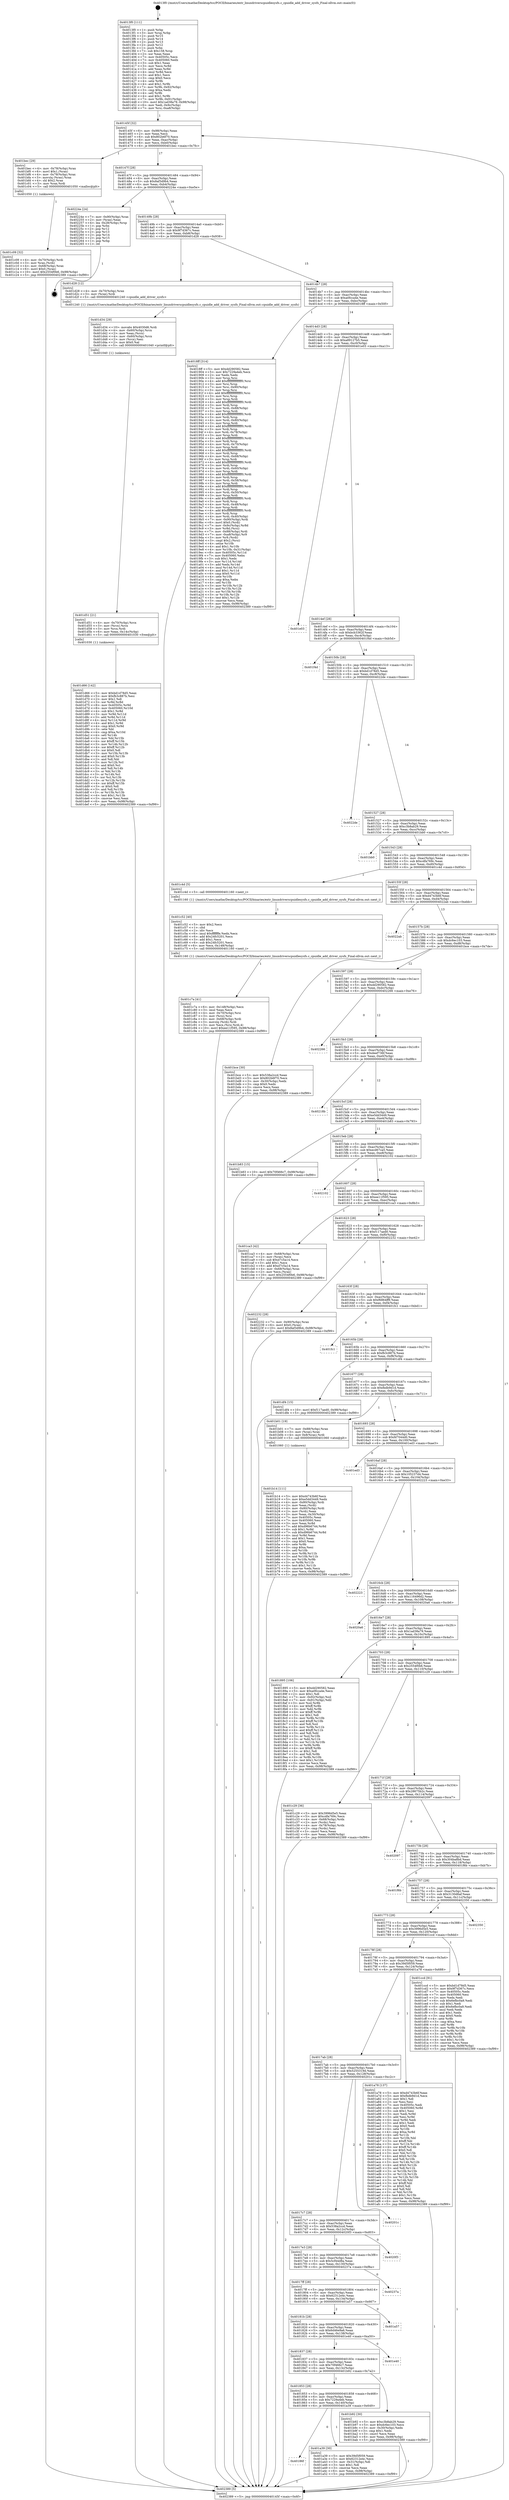 digraph "0x4013f0" {
  label = "0x4013f0 (/mnt/c/Users/mathe/Desktop/tcc/POCII/binaries/extr_linuxdriverscpuidlesysfs.c_cpuidle_add_driver_sysfs_Final-ollvm.out::main(0))"
  labelloc = "t"
  node[shape=record]

  Entry [label="",width=0.3,height=0.3,shape=circle,fillcolor=black,style=filled]
  "0x40145f" [label="{
     0x40145f [32]\l
     | [instrs]\l
     &nbsp;&nbsp;0x40145f \<+6\>: mov -0x98(%rbp),%eax\l
     &nbsp;&nbsp;0x401465 \<+2\>: mov %eax,%ecx\l
     &nbsp;&nbsp;0x401467 \<+6\>: sub $0x802b6f70,%ecx\l
     &nbsp;&nbsp;0x40146d \<+6\>: mov %eax,-0xac(%rbp)\l
     &nbsp;&nbsp;0x401473 \<+6\>: mov %ecx,-0xb0(%rbp)\l
     &nbsp;&nbsp;0x401479 \<+6\>: je 0000000000401bec \<main+0x7fc\>\l
  }"]
  "0x401bec" [label="{
     0x401bec [29]\l
     | [instrs]\l
     &nbsp;&nbsp;0x401bec \<+4\>: mov -0x78(%rbp),%rax\l
     &nbsp;&nbsp;0x401bf0 \<+6\>: movl $0x1,(%rax)\l
     &nbsp;&nbsp;0x401bf6 \<+4\>: mov -0x78(%rbp),%rax\l
     &nbsp;&nbsp;0x401bfa \<+3\>: movslq (%rax),%rax\l
     &nbsp;&nbsp;0x401bfd \<+4\>: shl $0x2,%rax\l
     &nbsp;&nbsp;0x401c01 \<+3\>: mov %rax,%rdi\l
     &nbsp;&nbsp;0x401c04 \<+5\>: call 0000000000401050 \<malloc@plt\>\l
     | [calls]\l
     &nbsp;&nbsp;0x401050 \{1\} (unknown)\l
  }"]
  "0x40147f" [label="{
     0x40147f [28]\l
     | [instrs]\l
     &nbsp;&nbsp;0x40147f \<+5\>: jmp 0000000000401484 \<main+0x94\>\l
     &nbsp;&nbsp;0x401484 \<+6\>: mov -0xac(%rbp),%eax\l
     &nbsp;&nbsp;0x40148a \<+5\>: sub $0x8af3d9b4,%eax\l
     &nbsp;&nbsp;0x40148f \<+6\>: mov %eax,-0xb4(%rbp)\l
     &nbsp;&nbsp;0x401495 \<+6\>: je 000000000040224e \<main+0xe5e\>\l
  }"]
  Exit [label="",width=0.3,height=0.3,shape=circle,fillcolor=black,style=filled,peripheries=2]
  "0x40224e" [label="{
     0x40224e [24]\l
     | [instrs]\l
     &nbsp;&nbsp;0x40224e \<+7\>: mov -0x90(%rbp),%rax\l
     &nbsp;&nbsp;0x402255 \<+2\>: mov (%rax),%eax\l
     &nbsp;&nbsp;0x402257 \<+4\>: lea -0x28(%rbp),%rsp\l
     &nbsp;&nbsp;0x40225b \<+1\>: pop %rbx\l
     &nbsp;&nbsp;0x40225c \<+2\>: pop %r12\l
     &nbsp;&nbsp;0x40225e \<+2\>: pop %r13\l
     &nbsp;&nbsp;0x402260 \<+2\>: pop %r14\l
     &nbsp;&nbsp;0x402262 \<+2\>: pop %r15\l
     &nbsp;&nbsp;0x402264 \<+1\>: pop %rbp\l
     &nbsp;&nbsp;0x402265 \<+1\>: ret\l
  }"]
  "0x40149b" [label="{
     0x40149b [28]\l
     | [instrs]\l
     &nbsp;&nbsp;0x40149b \<+5\>: jmp 00000000004014a0 \<main+0xb0\>\l
     &nbsp;&nbsp;0x4014a0 \<+6\>: mov -0xac(%rbp),%eax\l
     &nbsp;&nbsp;0x4014a6 \<+5\>: sub $0x9f7d367c,%eax\l
     &nbsp;&nbsp;0x4014ab \<+6\>: mov %eax,-0xb8(%rbp)\l
     &nbsp;&nbsp;0x4014b1 \<+6\>: je 0000000000401d28 \<main+0x938\>\l
  }"]
  "0x401d66" [label="{
     0x401d66 [142]\l
     | [instrs]\l
     &nbsp;&nbsp;0x401d66 \<+5\>: mov $0xbd1d78d5,%eax\l
     &nbsp;&nbsp;0x401d6b \<+5\>: mov $0xfb3c887b,%esi\l
     &nbsp;&nbsp;0x401d70 \<+2\>: mov $0x1,%dl\l
     &nbsp;&nbsp;0x401d72 \<+3\>: xor %r8d,%r8d\l
     &nbsp;&nbsp;0x401d75 \<+8\>: mov 0x40505c,%r9d\l
     &nbsp;&nbsp;0x401d7d \<+8\>: mov 0x405060,%r10d\l
     &nbsp;&nbsp;0x401d85 \<+4\>: sub $0x1,%r8d\l
     &nbsp;&nbsp;0x401d89 \<+3\>: mov %r9d,%r11d\l
     &nbsp;&nbsp;0x401d8c \<+3\>: add %r8d,%r11d\l
     &nbsp;&nbsp;0x401d8f \<+4\>: imul %r11d,%r9d\l
     &nbsp;&nbsp;0x401d93 \<+4\>: and $0x1,%r9d\l
     &nbsp;&nbsp;0x401d97 \<+4\>: cmp $0x0,%r9d\l
     &nbsp;&nbsp;0x401d9b \<+3\>: sete %bl\l
     &nbsp;&nbsp;0x401d9e \<+4\>: cmp $0xa,%r10d\l
     &nbsp;&nbsp;0x401da2 \<+4\>: setl %r14b\l
     &nbsp;&nbsp;0x401da6 \<+3\>: mov %bl,%r15b\l
     &nbsp;&nbsp;0x401da9 \<+4\>: xor $0xff,%r15b\l
     &nbsp;&nbsp;0x401dad \<+3\>: mov %r14b,%r12b\l
     &nbsp;&nbsp;0x401db0 \<+4\>: xor $0xff,%r12b\l
     &nbsp;&nbsp;0x401db4 \<+3\>: xor $0x0,%dl\l
     &nbsp;&nbsp;0x401db7 \<+3\>: mov %r15b,%r13b\l
     &nbsp;&nbsp;0x401dba \<+4\>: and $0x0,%r13b\l
     &nbsp;&nbsp;0x401dbe \<+2\>: and %dl,%bl\l
     &nbsp;&nbsp;0x401dc0 \<+3\>: mov %r12b,%cl\l
     &nbsp;&nbsp;0x401dc3 \<+3\>: and $0x0,%cl\l
     &nbsp;&nbsp;0x401dc6 \<+3\>: and %dl,%r14b\l
     &nbsp;&nbsp;0x401dc9 \<+3\>: or %bl,%r13b\l
     &nbsp;&nbsp;0x401dcc \<+3\>: or %r14b,%cl\l
     &nbsp;&nbsp;0x401dcf \<+3\>: xor %cl,%r13b\l
     &nbsp;&nbsp;0x401dd2 \<+3\>: or %r12b,%r15b\l
     &nbsp;&nbsp;0x401dd5 \<+4\>: xor $0xff,%r15b\l
     &nbsp;&nbsp;0x401dd9 \<+3\>: or $0x0,%dl\l
     &nbsp;&nbsp;0x401ddc \<+3\>: and %dl,%r15b\l
     &nbsp;&nbsp;0x401ddf \<+3\>: or %r15b,%r13b\l
     &nbsp;&nbsp;0x401de2 \<+4\>: test $0x1,%r13b\l
     &nbsp;&nbsp;0x401de6 \<+3\>: cmovne %esi,%eax\l
     &nbsp;&nbsp;0x401de9 \<+6\>: mov %eax,-0x98(%rbp)\l
     &nbsp;&nbsp;0x401def \<+5\>: jmp 0000000000402389 \<main+0xf99\>\l
  }"]
  "0x401d28" [label="{
     0x401d28 [12]\l
     | [instrs]\l
     &nbsp;&nbsp;0x401d28 \<+4\>: mov -0x70(%rbp),%rax\l
     &nbsp;&nbsp;0x401d2c \<+3\>: mov (%rax),%rdi\l
     &nbsp;&nbsp;0x401d2f \<+5\>: call 0000000000401240 \<cpuidle_add_driver_sysfs\>\l
     | [calls]\l
     &nbsp;&nbsp;0x401240 \{1\} (/mnt/c/Users/mathe/Desktop/tcc/POCII/binaries/extr_linuxdriverscpuidlesysfs.c_cpuidle_add_driver_sysfs_Final-ollvm.out::cpuidle_add_driver_sysfs)\l
  }"]
  "0x4014b7" [label="{
     0x4014b7 [28]\l
     | [instrs]\l
     &nbsp;&nbsp;0x4014b7 \<+5\>: jmp 00000000004014bc \<main+0xcc\>\l
     &nbsp;&nbsp;0x4014bc \<+6\>: mov -0xac(%rbp),%eax\l
     &nbsp;&nbsp;0x4014c2 \<+5\>: sub $0xa0fcca4e,%eax\l
     &nbsp;&nbsp;0x4014c7 \<+6\>: mov %eax,-0xbc(%rbp)\l
     &nbsp;&nbsp;0x4014cd \<+6\>: je 00000000004018ff \<main+0x50f\>\l
  }"]
  "0x401d51" [label="{
     0x401d51 [21]\l
     | [instrs]\l
     &nbsp;&nbsp;0x401d51 \<+4\>: mov -0x70(%rbp),%rcx\l
     &nbsp;&nbsp;0x401d55 \<+3\>: mov (%rcx),%rcx\l
     &nbsp;&nbsp;0x401d58 \<+3\>: mov %rcx,%rdi\l
     &nbsp;&nbsp;0x401d5b \<+6\>: mov %eax,-0x14c(%rbp)\l
     &nbsp;&nbsp;0x401d61 \<+5\>: call 0000000000401030 \<free@plt\>\l
     | [calls]\l
     &nbsp;&nbsp;0x401030 \{1\} (unknown)\l
  }"]
  "0x4018ff" [label="{
     0x4018ff [314]\l
     | [instrs]\l
     &nbsp;&nbsp;0x4018ff \<+5\>: mov $0xdd290582,%eax\l
     &nbsp;&nbsp;0x401904 \<+5\>: mov $0x7229a4eb,%ecx\l
     &nbsp;&nbsp;0x401909 \<+2\>: xor %edx,%edx\l
     &nbsp;&nbsp;0x40190b \<+3\>: mov %rsp,%rsi\l
     &nbsp;&nbsp;0x40190e \<+4\>: add $0xfffffffffffffff0,%rsi\l
     &nbsp;&nbsp;0x401912 \<+3\>: mov %rsi,%rsp\l
     &nbsp;&nbsp;0x401915 \<+7\>: mov %rsi,-0x90(%rbp)\l
     &nbsp;&nbsp;0x40191c \<+3\>: mov %rsp,%rsi\l
     &nbsp;&nbsp;0x40191f \<+4\>: add $0xfffffffffffffff0,%rsi\l
     &nbsp;&nbsp;0x401923 \<+3\>: mov %rsi,%rsp\l
     &nbsp;&nbsp;0x401926 \<+3\>: mov %rsp,%rdi\l
     &nbsp;&nbsp;0x401929 \<+4\>: add $0xfffffffffffffff0,%rdi\l
     &nbsp;&nbsp;0x40192d \<+3\>: mov %rdi,%rsp\l
     &nbsp;&nbsp;0x401930 \<+7\>: mov %rdi,-0x88(%rbp)\l
     &nbsp;&nbsp;0x401937 \<+3\>: mov %rsp,%rdi\l
     &nbsp;&nbsp;0x40193a \<+4\>: add $0xfffffffffffffff0,%rdi\l
     &nbsp;&nbsp;0x40193e \<+3\>: mov %rdi,%rsp\l
     &nbsp;&nbsp;0x401941 \<+4\>: mov %rdi,-0x80(%rbp)\l
     &nbsp;&nbsp;0x401945 \<+3\>: mov %rsp,%rdi\l
     &nbsp;&nbsp;0x401948 \<+4\>: add $0xfffffffffffffff0,%rdi\l
     &nbsp;&nbsp;0x40194c \<+3\>: mov %rdi,%rsp\l
     &nbsp;&nbsp;0x40194f \<+4\>: mov %rdi,-0x78(%rbp)\l
     &nbsp;&nbsp;0x401953 \<+3\>: mov %rsp,%rdi\l
     &nbsp;&nbsp;0x401956 \<+4\>: add $0xfffffffffffffff0,%rdi\l
     &nbsp;&nbsp;0x40195a \<+3\>: mov %rdi,%rsp\l
     &nbsp;&nbsp;0x40195d \<+4\>: mov %rdi,-0x70(%rbp)\l
     &nbsp;&nbsp;0x401961 \<+3\>: mov %rsp,%rdi\l
     &nbsp;&nbsp;0x401964 \<+4\>: add $0xfffffffffffffff0,%rdi\l
     &nbsp;&nbsp;0x401968 \<+3\>: mov %rdi,%rsp\l
     &nbsp;&nbsp;0x40196b \<+4\>: mov %rdi,-0x68(%rbp)\l
     &nbsp;&nbsp;0x40196f \<+3\>: mov %rsp,%rdi\l
     &nbsp;&nbsp;0x401972 \<+4\>: add $0xfffffffffffffff0,%rdi\l
     &nbsp;&nbsp;0x401976 \<+3\>: mov %rdi,%rsp\l
     &nbsp;&nbsp;0x401979 \<+4\>: mov %rdi,-0x60(%rbp)\l
     &nbsp;&nbsp;0x40197d \<+3\>: mov %rsp,%rdi\l
     &nbsp;&nbsp;0x401980 \<+4\>: add $0xfffffffffffffff0,%rdi\l
     &nbsp;&nbsp;0x401984 \<+3\>: mov %rdi,%rsp\l
     &nbsp;&nbsp;0x401987 \<+4\>: mov %rdi,-0x58(%rbp)\l
     &nbsp;&nbsp;0x40198b \<+3\>: mov %rsp,%rdi\l
     &nbsp;&nbsp;0x40198e \<+4\>: add $0xfffffffffffffff0,%rdi\l
     &nbsp;&nbsp;0x401992 \<+3\>: mov %rdi,%rsp\l
     &nbsp;&nbsp;0x401995 \<+4\>: mov %rdi,-0x50(%rbp)\l
     &nbsp;&nbsp;0x401999 \<+3\>: mov %rsp,%rdi\l
     &nbsp;&nbsp;0x40199c \<+4\>: add $0xfffffffffffffff0,%rdi\l
     &nbsp;&nbsp;0x4019a0 \<+3\>: mov %rdi,%rsp\l
     &nbsp;&nbsp;0x4019a3 \<+4\>: mov %rdi,-0x48(%rbp)\l
     &nbsp;&nbsp;0x4019a7 \<+3\>: mov %rsp,%rdi\l
     &nbsp;&nbsp;0x4019aa \<+4\>: add $0xfffffffffffffff0,%rdi\l
     &nbsp;&nbsp;0x4019ae \<+3\>: mov %rdi,%rsp\l
     &nbsp;&nbsp;0x4019b1 \<+4\>: mov %rdi,-0x40(%rbp)\l
     &nbsp;&nbsp;0x4019b5 \<+7\>: mov -0x90(%rbp),%rdi\l
     &nbsp;&nbsp;0x4019bc \<+6\>: movl $0x0,(%rdi)\l
     &nbsp;&nbsp;0x4019c2 \<+7\>: mov -0x9c(%rbp),%r8d\l
     &nbsp;&nbsp;0x4019c9 \<+3\>: mov %r8d,(%rsi)\l
     &nbsp;&nbsp;0x4019cc \<+7\>: mov -0x88(%rbp),%rdi\l
     &nbsp;&nbsp;0x4019d3 \<+7\>: mov -0xa8(%rbp),%r9\l
     &nbsp;&nbsp;0x4019da \<+3\>: mov %r9,(%rdi)\l
     &nbsp;&nbsp;0x4019dd \<+3\>: cmpl $0x2,(%rsi)\l
     &nbsp;&nbsp;0x4019e0 \<+4\>: setne %r10b\l
     &nbsp;&nbsp;0x4019e4 \<+4\>: and $0x1,%r10b\l
     &nbsp;&nbsp;0x4019e8 \<+4\>: mov %r10b,-0x31(%rbp)\l
     &nbsp;&nbsp;0x4019ec \<+8\>: mov 0x40505c,%r11d\l
     &nbsp;&nbsp;0x4019f4 \<+7\>: mov 0x405060,%ebx\l
     &nbsp;&nbsp;0x4019fb \<+3\>: sub $0x1,%edx\l
     &nbsp;&nbsp;0x4019fe \<+3\>: mov %r11d,%r14d\l
     &nbsp;&nbsp;0x401a01 \<+3\>: add %edx,%r14d\l
     &nbsp;&nbsp;0x401a04 \<+4\>: imul %r14d,%r11d\l
     &nbsp;&nbsp;0x401a08 \<+4\>: and $0x1,%r11d\l
     &nbsp;&nbsp;0x401a0c \<+4\>: cmp $0x0,%r11d\l
     &nbsp;&nbsp;0x401a10 \<+4\>: sete %r10b\l
     &nbsp;&nbsp;0x401a14 \<+3\>: cmp $0xa,%ebx\l
     &nbsp;&nbsp;0x401a17 \<+4\>: setl %r15b\l
     &nbsp;&nbsp;0x401a1b \<+3\>: mov %r10b,%r12b\l
     &nbsp;&nbsp;0x401a1e \<+3\>: and %r15b,%r12b\l
     &nbsp;&nbsp;0x401a21 \<+3\>: xor %r15b,%r10b\l
     &nbsp;&nbsp;0x401a24 \<+3\>: or %r10b,%r12b\l
     &nbsp;&nbsp;0x401a27 \<+4\>: test $0x1,%r12b\l
     &nbsp;&nbsp;0x401a2b \<+3\>: cmovne %ecx,%eax\l
     &nbsp;&nbsp;0x401a2e \<+6\>: mov %eax,-0x98(%rbp)\l
     &nbsp;&nbsp;0x401a34 \<+5\>: jmp 0000000000402389 \<main+0xf99\>\l
  }"]
  "0x4014d3" [label="{
     0x4014d3 [28]\l
     | [instrs]\l
     &nbsp;&nbsp;0x4014d3 \<+5\>: jmp 00000000004014d8 \<main+0xe8\>\l
     &nbsp;&nbsp;0x4014d8 \<+6\>: mov -0xac(%rbp),%eax\l
     &nbsp;&nbsp;0x4014de \<+5\>: sub $0xa89127b5,%eax\l
     &nbsp;&nbsp;0x4014e3 \<+6\>: mov %eax,-0xc0(%rbp)\l
     &nbsp;&nbsp;0x4014e9 \<+6\>: je 0000000000401e03 \<main+0xa13\>\l
  }"]
  "0x401d34" [label="{
     0x401d34 [29]\l
     | [instrs]\l
     &nbsp;&nbsp;0x401d34 \<+10\>: movabs $0x4030d6,%rdi\l
     &nbsp;&nbsp;0x401d3e \<+4\>: mov -0x60(%rbp),%rcx\l
     &nbsp;&nbsp;0x401d42 \<+2\>: mov %eax,(%rcx)\l
     &nbsp;&nbsp;0x401d44 \<+4\>: mov -0x60(%rbp),%rcx\l
     &nbsp;&nbsp;0x401d48 \<+2\>: mov (%rcx),%esi\l
     &nbsp;&nbsp;0x401d4a \<+2\>: mov $0x0,%al\l
     &nbsp;&nbsp;0x401d4c \<+5\>: call 0000000000401040 \<printf@plt\>\l
     | [calls]\l
     &nbsp;&nbsp;0x401040 \{1\} (unknown)\l
  }"]
  "0x401e03" [label="{
     0x401e03\l
  }", style=dashed]
  "0x4014ef" [label="{
     0x4014ef [28]\l
     | [instrs]\l
     &nbsp;&nbsp;0x4014ef \<+5\>: jmp 00000000004014f4 \<main+0x104\>\l
     &nbsp;&nbsp;0x4014f4 \<+6\>: mov -0xac(%rbp),%eax\l
     &nbsp;&nbsp;0x4014fa \<+5\>: sub $0xbcb3362f,%eax\l
     &nbsp;&nbsp;0x4014ff \<+6\>: mov %eax,-0xc4(%rbp)\l
     &nbsp;&nbsp;0x401505 \<+6\>: je 0000000000401f4d \<main+0xb5d\>\l
  }"]
  "0x401c7a" [label="{
     0x401c7a [41]\l
     | [instrs]\l
     &nbsp;&nbsp;0x401c7a \<+6\>: mov -0x148(%rbp),%ecx\l
     &nbsp;&nbsp;0x401c80 \<+3\>: imul %eax,%ecx\l
     &nbsp;&nbsp;0x401c83 \<+4\>: mov -0x70(%rbp),%rsi\l
     &nbsp;&nbsp;0x401c87 \<+3\>: mov (%rsi),%rsi\l
     &nbsp;&nbsp;0x401c8a \<+4\>: mov -0x68(%rbp),%rdi\l
     &nbsp;&nbsp;0x401c8e \<+3\>: movslq (%rdi),%rdi\l
     &nbsp;&nbsp;0x401c91 \<+3\>: mov %ecx,(%rsi,%rdi,4)\l
     &nbsp;&nbsp;0x401c94 \<+10\>: movl $0xee11f595,-0x98(%rbp)\l
     &nbsp;&nbsp;0x401c9e \<+5\>: jmp 0000000000402389 \<main+0xf99\>\l
  }"]
  "0x401f4d" [label="{
     0x401f4d\l
  }", style=dashed]
  "0x40150b" [label="{
     0x40150b [28]\l
     | [instrs]\l
     &nbsp;&nbsp;0x40150b \<+5\>: jmp 0000000000401510 \<main+0x120\>\l
     &nbsp;&nbsp;0x401510 \<+6\>: mov -0xac(%rbp),%eax\l
     &nbsp;&nbsp;0x401516 \<+5\>: sub $0xbd1d78d5,%eax\l
     &nbsp;&nbsp;0x40151b \<+6\>: mov %eax,-0xc8(%rbp)\l
     &nbsp;&nbsp;0x401521 \<+6\>: je 00000000004022de \<main+0xeee\>\l
  }"]
  "0x401c52" [label="{
     0x401c52 [40]\l
     | [instrs]\l
     &nbsp;&nbsp;0x401c52 \<+5\>: mov $0x2,%ecx\l
     &nbsp;&nbsp;0x401c57 \<+1\>: cltd\l
     &nbsp;&nbsp;0x401c58 \<+2\>: idiv %ecx\l
     &nbsp;&nbsp;0x401c5a \<+6\>: imul $0xfffffffe,%edx,%ecx\l
     &nbsp;&nbsp;0x401c60 \<+6\>: add $0x24fc5201,%ecx\l
     &nbsp;&nbsp;0x401c66 \<+3\>: add $0x1,%ecx\l
     &nbsp;&nbsp;0x401c69 \<+6\>: sub $0x24fc5201,%ecx\l
     &nbsp;&nbsp;0x401c6f \<+6\>: mov %ecx,-0x148(%rbp)\l
     &nbsp;&nbsp;0x401c75 \<+5\>: call 0000000000401160 \<next_i\>\l
     | [calls]\l
     &nbsp;&nbsp;0x401160 \{1\} (/mnt/c/Users/mathe/Desktop/tcc/POCII/binaries/extr_linuxdriverscpuidlesysfs.c_cpuidle_add_driver_sysfs_Final-ollvm.out::next_i)\l
  }"]
  "0x4022de" [label="{
     0x4022de\l
  }", style=dashed]
  "0x401527" [label="{
     0x401527 [28]\l
     | [instrs]\l
     &nbsp;&nbsp;0x401527 \<+5\>: jmp 000000000040152c \<main+0x13c\>\l
     &nbsp;&nbsp;0x40152c \<+6\>: mov -0xac(%rbp),%eax\l
     &nbsp;&nbsp;0x401532 \<+5\>: sub $0xc3b8ab29,%eax\l
     &nbsp;&nbsp;0x401537 \<+6\>: mov %eax,-0xcc(%rbp)\l
     &nbsp;&nbsp;0x40153d \<+6\>: je 0000000000401bb0 \<main+0x7c0\>\l
  }"]
  "0x401c09" [label="{
     0x401c09 [32]\l
     | [instrs]\l
     &nbsp;&nbsp;0x401c09 \<+4\>: mov -0x70(%rbp),%rdi\l
     &nbsp;&nbsp;0x401c0d \<+3\>: mov %rax,(%rdi)\l
     &nbsp;&nbsp;0x401c10 \<+4\>: mov -0x68(%rbp),%rax\l
     &nbsp;&nbsp;0x401c14 \<+6\>: movl $0x0,(%rax)\l
     &nbsp;&nbsp;0x401c1a \<+10\>: movl $0x2554f0b6,-0x98(%rbp)\l
     &nbsp;&nbsp;0x401c24 \<+5\>: jmp 0000000000402389 \<main+0xf99\>\l
  }"]
  "0x401bb0" [label="{
     0x401bb0\l
  }", style=dashed]
  "0x401543" [label="{
     0x401543 [28]\l
     | [instrs]\l
     &nbsp;&nbsp;0x401543 \<+5\>: jmp 0000000000401548 \<main+0x158\>\l
     &nbsp;&nbsp;0x401548 \<+6\>: mov -0xac(%rbp),%eax\l
     &nbsp;&nbsp;0x40154e \<+5\>: sub $0xcdfa769c,%eax\l
     &nbsp;&nbsp;0x401553 \<+6\>: mov %eax,-0xd0(%rbp)\l
     &nbsp;&nbsp;0x401559 \<+6\>: je 0000000000401c4d \<main+0x85d\>\l
  }"]
  "0x401b14" [label="{
     0x401b14 [111]\l
     | [instrs]\l
     &nbsp;&nbsp;0x401b14 \<+5\>: mov $0xd4743b6f,%ecx\l
     &nbsp;&nbsp;0x401b19 \<+5\>: mov $0xe5dd3449,%edx\l
     &nbsp;&nbsp;0x401b1e \<+4\>: mov -0x80(%rbp),%rdi\l
     &nbsp;&nbsp;0x401b22 \<+2\>: mov %eax,(%rdi)\l
     &nbsp;&nbsp;0x401b24 \<+4\>: mov -0x80(%rbp),%rdi\l
     &nbsp;&nbsp;0x401b28 \<+2\>: mov (%rdi),%eax\l
     &nbsp;&nbsp;0x401b2a \<+3\>: mov %eax,-0x30(%rbp)\l
     &nbsp;&nbsp;0x401b2d \<+7\>: mov 0x40505c,%eax\l
     &nbsp;&nbsp;0x401b34 \<+7\>: mov 0x405060,%esi\l
     &nbsp;&nbsp;0x401b3b \<+3\>: mov %eax,%r8d\l
     &nbsp;&nbsp;0x401b3e \<+7\>: add $0xd96b6744,%r8d\l
     &nbsp;&nbsp;0x401b45 \<+4\>: sub $0x1,%r8d\l
     &nbsp;&nbsp;0x401b49 \<+7\>: sub $0xd96b6744,%r8d\l
     &nbsp;&nbsp;0x401b50 \<+4\>: imul %r8d,%eax\l
     &nbsp;&nbsp;0x401b54 \<+3\>: and $0x1,%eax\l
     &nbsp;&nbsp;0x401b57 \<+3\>: cmp $0x0,%eax\l
     &nbsp;&nbsp;0x401b5a \<+4\>: sete %r9b\l
     &nbsp;&nbsp;0x401b5e \<+3\>: cmp $0xa,%esi\l
     &nbsp;&nbsp;0x401b61 \<+4\>: setl %r10b\l
     &nbsp;&nbsp;0x401b65 \<+3\>: mov %r9b,%r11b\l
     &nbsp;&nbsp;0x401b68 \<+3\>: and %r10b,%r11b\l
     &nbsp;&nbsp;0x401b6b \<+3\>: xor %r10b,%r9b\l
     &nbsp;&nbsp;0x401b6e \<+3\>: or %r9b,%r11b\l
     &nbsp;&nbsp;0x401b71 \<+4\>: test $0x1,%r11b\l
     &nbsp;&nbsp;0x401b75 \<+3\>: cmovne %edx,%ecx\l
     &nbsp;&nbsp;0x401b78 \<+6\>: mov %ecx,-0x98(%rbp)\l
     &nbsp;&nbsp;0x401b7e \<+5\>: jmp 0000000000402389 \<main+0xf99\>\l
  }"]
  "0x401c4d" [label="{
     0x401c4d [5]\l
     | [instrs]\l
     &nbsp;&nbsp;0x401c4d \<+5\>: call 0000000000401160 \<next_i\>\l
     | [calls]\l
     &nbsp;&nbsp;0x401160 \{1\} (/mnt/c/Users/mathe/Desktop/tcc/POCII/binaries/extr_linuxdriverscpuidlesysfs.c_cpuidle_add_driver_sysfs_Final-ollvm.out::next_i)\l
  }"]
  "0x40155f" [label="{
     0x40155f [28]\l
     | [instrs]\l
     &nbsp;&nbsp;0x40155f \<+5\>: jmp 0000000000401564 \<main+0x174\>\l
     &nbsp;&nbsp;0x401564 \<+6\>: mov -0xac(%rbp),%eax\l
     &nbsp;&nbsp;0x40156a \<+5\>: sub $0xd4743b6f,%eax\l
     &nbsp;&nbsp;0x40156f \<+6\>: mov %eax,-0xd4(%rbp)\l
     &nbsp;&nbsp;0x401575 \<+6\>: je 00000000004022ab \<main+0xebb\>\l
  }"]
  "0x40186f" [label="{
     0x40186f\l
  }", style=dashed]
  "0x4022ab" [label="{
     0x4022ab\l
  }", style=dashed]
  "0x40157b" [label="{
     0x40157b [28]\l
     | [instrs]\l
     &nbsp;&nbsp;0x40157b \<+5\>: jmp 0000000000401580 \<main+0x190\>\l
     &nbsp;&nbsp;0x401580 \<+6\>: mov -0xac(%rbp),%eax\l
     &nbsp;&nbsp;0x401586 \<+5\>: sub $0xdc6ec103,%eax\l
     &nbsp;&nbsp;0x40158b \<+6\>: mov %eax,-0xd8(%rbp)\l
     &nbsp;&nbsp;0x401591 \<+6\>: je 0000000000401bce \<main+0x7de\>\l
  }"]
  "0x401a39" [label="{
     0x401a39 [30]\l
     | [instrs]\l
     &nbsp;&nbsp;0x401a39 \<+5\>: mov $0x39d5f059,%eax\l
     &nbsp;&nbsp;0x401a3e \<+5\>: mov $0x62312e4c,%ecx\l
     &nbsp;&nbsp;0x401a43 \<+3\>: mov -0x31(%rbp),%dl\l
     &nbsp;&nbsp;0x401a46 \<+3\>: test $0x1,%dl\l
     &nbsp;&nbsp;0x401a49 \<+3\>: cmovne %ecx,%eax\l
     &nbsp;&nbsp;0x401a4c \<+6\>: mov %eax,-0x98(%rbp)\l
     &nbsp;&nbsp;0x401a52 \<+5\>: jmp 0000000000402389 \<main+0xf99\>\l
  }"]
  "0x401bce" [label="{
     0x401bce [30]\l
     | [instrs]\l
     &nbsp;&nbsp;0x401bce \<+5\>: mov $0x538a2ccd,%eax\l
     &nbsp;&nbsp;0x401bd3 \<+5\>: mov $0x802b6f70,%ecx\l
     &nbsp;&nbsp;0x401bd8 \<+3\>: mov -0x30(%rbp),%edx\l
     &nbsp;&nbsp;0x401bdb \<+3\>: cmp $0x0,%edx\l
     &nbsp;&nbsp;0x401bde \<+3\>: cmove %ecx,%eax\l
     &nbsp;&nbsp;0x401be1 \<+6\>: mov %eax,-0x98(%rbp)\l
     &nbsp;&nbsp;0x401be7 \<+5\>: jmp 0000000000402389 \<main+0xf99\>\l
  }"]
  "0x401597" [label="{
     0x401597 [28]\l
     | [instrs]\l
     &nbsp;&nbsp;0x401597 \<+5\>: jmp 000000000040159c \<main+0x1ac\>\l
     &nbsp;&nbsp;0x40159c \<+6\>: mov -0xac(%rbp),%eax\l
     &nbsp;&nbsp;0x4015a2 \<+5\>: sub $0xdd290582,%eax\l
     &nbsp;&nbsp;0x4015a7 \<+6\>: mov %eax,-0xdc(%rbp)\l
     &nbsp;&nbsp;0x4015ad \<+6\>: je 0000000000402266 \<main+0xe76\>\l
  }"]
  "0x401853" [label="{
     0x401853 [28]\l
     | [instrs]\l
     &nbsp;&nbsp;0x401853 \<+5\>: jmp 0000000000401858 \<main+0x468\>\l
     &nbsp;&nbsp;0x401858 \<+6\>: mov -0xac(%rbp),%eax\l
     &nbsp;&nbsp;0x40185e \<+5\>: sub $0x7229a4eb,%eax\l
     &nbsp;&nbsp;0x401863 \<+6\>: mov %eax,-0x140(%rbp)\l
     &nbsp;&nbsp;0x401869 \<+6\>: je 0000000000401a39 \<main+0x649\>\l
  }"]
  "0x402266" [label="{
     0x402266\l
  }", style=dashed]
  "0x4015b3" [label="{
     0x4015b3 [28]\l
     | [instrs]\l
     &nbsp;&nbsp;0x4015b3 \<+5\>: jmp 00000000004015b8 \<main+0x1c8\>\l
     &nbsp;&nbsp;0x4015b8 \<+6\>: mov -0xac(%rbp),%eax\l
     &nbsp;&nbsp;0x4015be \<+5\>: sub $0xdeef736f,%eax\l
     &nbsp;&nbsp;0x4015c3 \<+6\>: mov %eax,-0xe0(%rbp)\l
     &nbsp;&nbsp;0x4015c9 \<+6\>: je 000000000040218b \<main+0xd9b\>\l
  }"]
  "0x401b92" [label="{
     0x401b92 [30]\l
     | [instrs]\l
     &nbsp;&nbsp;0x401b92 \<+5\>: mov $0xc3b8ab29,%eax\l
     &nbsp;&nbsp;0x401b97 \<+5\>: mov $0xdc6ec103,%ecx\l
     &nbsp;&nbsp;0x401b9c \<+3\>: mov -0x30(%rbp),%edx\l
     &nbsp;&nbsp;0x401b9f \<+3\>: cmp $0x1,%edx\l
     &nbsp;&nbsp;0x401ba2 \<+3\>: cmovl %ecx,%eax\l
     &nbsp;&nbsp;0x401ba5 \<+6\>: mov %eax,-0x98(%rbp)\l
     &nbsp;&nbsp;0x401bab \<+5\>: jmp 0000000000402389 \<main+0xf99\>\l
  }"]
  "0x40218b" [label="{
     0x40218b\l
  }", style=dashed]
  "0x4015cf" [label="{
     0x4015cf [28]\l
     | [instrs]\l
     &nbsp;&nbsp;0x4015cf \<+5\>: jmp 00000000004015d4 \<main+0x1e4\>\l
     &nbsp;&nbsp;0x4015d4 \<+6\>: mov -0xac(%rbp),%eax\l
     &nbsp;&nbsp;0x4015da \<+5\>: sub $0xe5dd3449,%eax\l
     &nbsp;&nbsp;0x4015df \<+6\>: mov %eax,-0xe4(%rbp)\l
     &nbsp;&nbsp;0x4015e5 \<+6\>: je 0000000000401b83 \<main+0x793\>\l
  }"]
  "0x401837" [label="{
     0x401837 [28]\l
     | [instrs]\l
     &nbsp;&nbsp;0x401837 \<+5\>: jmp 000000000040183c \<main+0x44c\>\l
     &nbsp;&nbsp;0x40183c \<+6\>: mov -0xac(%rbp),%eax\l
     &nbsp;&nbsp;0x401842 \<+5\>: sub $0x70f466c7,%eax\l
     &nbsp;&nbsp;0x401847 \<+6\>: mov %eax,-0x13c(%rbp)\l
     &nbsp;&nbsp;0x40184d \<+6\>: je 0000000000401b92 \<main+0x7a2\>\l
  }"]
  "0x401b83" [label="{
     0x401b83 [15]\l
     | [instrs]\l
     &nbsp;&nbsp;0x401b83 \<+10\>: movl $0x70f466c7,-0x98(%rbp)\l
     &nbsp;&nbsp;0x401b8d \<+5\>: jmp 0000000000402389 \<main+0xf99\>\l
  }"]
  "0x4015eb" [label="{
     0x4015eb [28]\l
     | [instrs]\l
     &nbsp;&nbsp;0x4015eb \<+5\>: jmp 00000000004015f0 \<main+0x200\>\l
     &nbsp;&nbsp;0x4015f0 \<+6\>: mov -0xac(%rbp),%eax\l
     &nbsp;&nbsp;0x4015f6 \<+5\>: sub $0xecd67ca5,%eax\l
     &nbsp;&nbsp;0x4015fb \<+6\>: mov %eax,-0xe8(%rbp)\l
     &nbsp;&nbsp;0x401601 \<+6\>: je 0000000000402102 \<main+0xd12\>\l
  }"]
  "0x401e40" [label="{
     0x401e40\l
  }", style=dashed]
  "0x402102" [label="{
     0x402102\l
  }", style=dashed]
  "0x401607" [label="{
     0x401607 [28]\l
     | [instrs]\l
     &nbsp;&nbsp;0x401607 \<+5\>: jmp 000000000040160c \<main+0x21c\>\l
     &nbsp;&nbsp;0x40160c \<+6\>: mov -0xac(%rbp),%eax\l
     &nbsp;&nbsp;0x401612 \<+5\>: sub $0xee11f595,%eax\l
     &nbsp;&nbsp;0x401617 \<+6\>: mov %eax,-0xec(%rbp)\l
     &nbsp;&nbsp;0x40161d \<+6\>: je 0000000000401ca3 \<main+0x8b3\>\l
  }"]
  "0x40181b" [label="{
     0x40181b [28]\l
     | [instrs]\l
     &nbsp;&nbsp;0x40181b \<+5\>: jmp 0000000000401820 \<main+0x430\>\l
     &nbsp;&nbsp;0x401820 \<+6\>: mov -0xac(%rbp),%eax\l
     &nbsp;&nbsp;0x401826 \<+5\>: sub $0x6d46e9a6,%eax\l
     &nbsp;&nbsp;0x40182b \<+6\>: mov %eax,-0x138(%rbp)\l
     &nbsp;&nbsp;0x401831 \<+6\>: je 0000000000401e40 \<main+0xa50\>\l
  }"]
  "0x401ca3" [label="{
     0x401ca3 [42]\l
     | [instrs]\l
     &nbsp;&nbsp;0x401ca3 \<+4\>: mov -0x68(%rbp),%rax\l
     &nbsp;&nbsp;0x401ca7 \<+2\>: mov (%rax),%ecx\l
     &nbsp;&nbsp;0x401ca9 \<+6\>: sub $0xd7c5a14,%ecx\l
     &nbsp;&nbsp;0x401caf \<+3\>: add $0x1,%ecx\l
     &nbsp;&nbsp;0x401cb2 \<+6\>: add $0xd7c5a14,%ecx\l
     &nbsp;&nbsp;0x401cb8 \<+4\>: mov -0x68(%rbp),%rax\l
     &nbsp;&nbsp;0x401cbc \<+2\>: mov %ecx,(%rax)\l
     &nbsp;&nbsp;0x401cbe \<+10\>: movl $0x2554f0b6,-0x98(%rbp)\l
     &nbsp;&nbsp;0x401cc8 \<+5\>: jmp 0000000000402389 \<main+0xf99\>\l
  }"]
  "0x401623" [label="{
     0x401623 [28]\l
     | [instrs]\l
     &nbsp;&nbsp;0x401623 \<+5\>: jmp 0000000000401628 \<main+0x238\>\l
     &nbsp;&nbsp;0x401628 \<+6\>: mov -0xac(%rbp),%eax\l
     &nbsp;&nbsp;0x40162e \<+5\>: sub $0xf117aed0,%eax\l
     &nbsp;&nbsp;0x401633 \<+6\>: mov %eax,-0xf0(%rbp)\l
     &nbsp;&nbsp;0x401639 \<+6\>: je 0000000000402232 \<main+0xe42\>\l
  }"]
  "0x401a57" [label="{
     0x401a57\l
  }", style=dashed]
  "0x402232" [label="{
     0x402232 [28]\l
     | [instrs]\l
     &nbsp;&nbsp;0x402232 \<+7\>: mov -0x90(%rbp),%rax\l
     &nbsp;&nbsp;0x402239 \<+6\>: movl $0x0,(%rax)\l
     &nbsp;&nbsp;0x40223f \<+10\>: movl $0x8af3d9b4,-0x98(%rbp)\l
     &nbsp;&nbsp;0x402249 \<+5\>: jmp 0000000000402389 \<main+0xf99\>\l
  }"]
  "0x40163f" [label="{
     0x40163f [28]\l
     | [instrs]\l
     &nbsp;&nbsp;0x40163f \<+5\>: jmp 0000000000401644 \<main+0x254\>\l
     &nbsp;&nbsp;0x401644 \<+6\>: mov -0xac(%rbp),%eax\l
     &nbsp;&nbsp;0x40164a \<+5\>: sub $0xf6864ff9,%eax\l
     &nbsp;&nbsp;0x40164f \<+6\>: mov %eax,-0xf4(%rbp)\l
     &nbsp;&nbsp;0x401655 \<+6\>: je 0000000000401fc1 \<main+0xbd1\>\l
  }"]
  "0x4017ff" [label="{
     0x4017ff [28]\l
     | [instrs]\l
     &nbsp;&nbsp;0x4017ff \<+5\>: jmp 0000000000401804 \<main+0x414\>\l
     &nbsp;&nbsp;0x401804 \<+6\>: mov -0xac(%rbp),%eax\l
     &nbsp;&nbsp;0x40180a \<+5\>: sub $0x62312e4c,%eax\l
     &nbsp;&nbsp;0x40180f \<+6\>: mov %eax,-0x134(%rbp)\l
     &nbsp;&nbsp;0x401815 \<+6\>: je 0000000000401a57 \<main+0x667\>\l
  }"]
  "0x401fc1" [label="{
     0x401fc1\l
  }", style=dashed]
  "0x40165b" [label="{
     0x40165b [28]\l
     | [instrs]\l
     &nbsp;&nbsp;0x40165b \<+5\>: jmp 0000000000401660 \<main+0x270\>\l
     &nbsp;&nbsp;0x401660 \<+6\>: mov -0xac(%rbp),%eax\l
     &nbsp;&nbsp;0x401666 \<+5\>: sub $0xfb3c887b,%eax\l
     &nbsp;&nbsp;0x40166b \<+6\>: mov %eax,-0xf8(%rbp)\l
     &nbsp;&nbsp;0x401671 \<+6\>: je 0000000000401df4 \<main+0xa04\>\l
  }"]
  "0x40237a" [label="{
     0x40237a\l
  }", style=dashed]
  "0x401df4" [label="{
     0x401df4 [15]\l
     | [instrs]\l
     &nbsp;&nbsp;0x401df4 \<+10\>: movl $0xf117aed0,-0x98(%rbp)\l
     &nbsp;&nbsp;0x401dfe \<+5\>: jmp 0000000000402389 \<main+0xf99\>\l
  }"]
  "0x401677" [label="{
     0x401677 [28]\l
     | [instrs]\l
     &nbsp;&nbsp;0x401677 \<+5\>: jmp 000000000040167c \<main+0x28c\>\l
     &nbsp;&nbsp;0x40167c \<+6\>: mov -0xac(%rbp),%eax\l
     &nbsp;&nbsp;0x401682 \<+5\>: sub $0xfbdb9d1d,%eax\l
     &nbsp;&nbsp;0x401687 \<+6\>: mov %eax,-0xfc(%rbp)\l
     &nbsp;&nbsp;0x40168d \<+6\>: je 0000000000401b01 \<main+0x711\>\l
  }"]
  "0x4017e3" [label="{
     0x4017e3 [28]\l
     | [instrs]\l
     &nbsp;&nbsp;0x4017e3 \<+5\>: jmp 00000000004017e8 \<main+0x3f8\>\l
     &nbsp;&nbsp;0x4017e8 \<+6\>: mov -0xac(%rbp),%eax\l
     &nbsp;&nbsp;0x4017ee \<+5\>: sub $0x5cf44d8a,%eax\l
     &nbsp;&nbsp;0x4017f3 \<+6\>: mov %eax,-0x130(%rbp)\l
     &nbsp;&nbsp;0x4017f9 \<+6\>: je 000000000040237a \<main+0xf8a\>\l
  }"]
  "0x401b01" [label="{
     0x401b01 [19]\l
     | [instrs]\l
     &nbsp;&nbsp;0x401b01 \<+7\>: mov -0x88(%rbp),%rax\l
     &nbsp;&nbsp;0x401b08 \<+3\>: mov (%rax),%rax\l
     &nbsp;&nbsp;0x401b0b \<+4\>: mov 0x8(%rax),%rdi\l
     &nbsp;&nbsp;0x401b0f \<+5\>: call 0000000000401060 \<atoi@plt\>\l
     | [calls]\l
     &nbsp;&nbsp;0x401060 \{1\} (unknown)\l
  }"]
  "0x401693" [label="{
     0x401693 [28]\l
     | [instrs]\l
     &nbsp;&nbsp;0x401693 \<+5\>: jmp 0000000000401698 \<main+0x2a8\>\l
     &nbsp;&nbsp;0x401698 \<+6\>: mov -0xac(%rbp),%eax\l
     &nbsp;&nbsp;0x40169e \<+5\>: sub $0xfd7044d0,%eax\l
     &nbsp;&nbsp;0x4016a3 \<+6\>: mov %eax,-0x100(%rbp)\l
     &nbsp;&nbsp;0x4016a9 \<+6\>: je 0000000000401ed3 \<main+0xae3\>\l
  }"]
  "0x4020f3" [label="{
     0x4020f3\l
  }", style=dashed]
  "0x401ed3" [label="{
     0x401ed3\l
  }", style=dashed]
  "0x4016af" [label="{
     0x4016af [28]\l
     | [instrs]\l
     &nbsp;&nbsp;0x4016af \<+5\>: jmp 00000000004016b4 \<main+0x2c4\>\l
     &nbsp;&nbsp;0x4016b4 \<+6\>: mov -0xac(%rbp),%eax\l
     &nbsp;&nbsp;0x4016ba \<+5\>: sub $0x105237d4,%eax\l
     &nbsp;&nbsp;0x4016bf \<+6\>: mov %eax,-0x104(%rbp)\l
     &nbsp;&nbsp;0x4016c5 \<+6\>: je 0000000000402223 \<main+0xe33\>\l
  }"]
  "0x4017c7" [label="{
     0x4017c7 [28]\l
     | [instrs]\l
     &nbsp;&nbsp;0x4017c7 \<+5\>: jmp 00000000004017cc \<main+0x3dc\>\l
     &nbsp;&nbsp;0x4017cc \<+6\>: mov -0xac(%rbp),%eax\l
     &nbsp;&nbsp;0x4017d2 \<+5\>: sub $0x538a2ccd,%eax\l
     &nbsp;&nbsp;0x4017d7 \<+6\>: mov %eax,-0x12c(%rbp)\l
     &nbsp;&nbsp;0x4017dd \<+6\>: je 00000000004020f3 \<main+0xd03\>\l
  }"]
  "0x402223" [label="{
     0x402223\l
  }", style=dashed]
  "0x4016cb" [label="{
     0x4016cb [28]\l
     | [instrs]\l
     &nbsp;&nbsp;0x4016cb \<+5\>: jmp 00000000004016d0 \<main+0x2e0\>\l
     &nbsp;&nbsp;0x4016d0 \<+6\>: mov -0xac(%rbp),%eax\l
     &nbsp;&nbsp;0x4016d6 \<+5\>: sub $0x116496d2,%eax\l
     &nbsp;&nbsp;0x4016db \<+6\>: mov %eax,-0x108(%rbp)\l
     &nbsp;&nbsp;0x4016e1 \<+6\>: je 00000000004020a6 \<main+0xcb6\>\l
  }"]
  "0x40201c" [label="{
     0x40201c\l
  }", style=dashed]
  "0x4020a6" [label="{
     0x4020a6\l
  }", style=dashed]
  "0x4016e7" [label="{
     0x4016e7 [28]\l
     | [instrs]\l
     &nbsp;&nbsp;0x4016e7 \<+5\>: jmp 00000000004016ec \<main+0x2fc\>\l
     &nbsp;&nbsp;0x4016ec \<+6\>: mov -0xac(%rbp),%eax\l
     &nbsp;&nbsp;0x4016f2 \<+5\>: sub $0x1ad38a79,%eax\l
     &nbsp;&nbsp;0x4016f7 \<+6\>: mov %eax,-0x10c(%rbp)\l
     &nbsp;&nbsp;0x4016fd \<+6\>: je 0000000000401895 \<main+0x4a5\>\l
  }"]
  "0x4017ab" [label="{
     0x4017ab [28]\l
     | [instrs]\l
     &nbsp;&nbsp;0x4017ab \<+5\>: jmp 00000000004017b0 \<main+0x3c0\>\l
     &nbsp;&nbsp;0x4017b0 \<+6\>: mov -0xac(%rbp),%eax\l
     &nbsp;&nbsp;0x4017b6 \<+5\>: sub $0x5255319d,%eax\l
     &nbsp;&nbsp;0x4017bb \<+6\>: mov %eax,-0x128(%rbp)\l
     &nbsp;&nbsp;0x4017c1 \<+6\>: je 000000000040201c \<main+0xc2c\>\l
  }"]
  "0x401895" [label="{
     0x401895 [106]\l
     | [instrs]\l
     &nbsp;&nbsp;0x401895 \<+5\>: mov $0xdd290582,%eax\l
     &nbsp;&nbsp;0x40189a \<+5\>: mov $0xa0fcca4e,%ecx\l
     &nbsp;&nbsp;0x40189f \<+2\>: mov $0x1,%dl\l
     &nbsp;&nbsp;0x4018a1 \<+7\>: mov -0x92(%rbp),%sil\l
     &nbsp;&nbsp;0x4018a8 \<+7\>: mov -0x91(%rbp),%dil\l
     &nbsp;&nbsp;0x4018af \<+3\>: mov %sil,%r8b\l
     &nbsp;&nbsp;0x4018b2 \<+4\>: xor $0xff,%r8b\l
     &nbsp;&nbsp;0x4018b6 \<+3\>: mov %dil,%r9b\l
     &nbsp;&nbsp;0x4018b9 \<+4\>: xor $0xff,%r9b\l
     &nbsp;&nbsp;0x4018bd \<+3\>: xor $0x1,%dl\l
     &nbsp;&nbsp;0x4018c0 \<+3\>: mov %r8b,%r10b\l
     &nbsp;&nbsp;0x4018c3 \<+4\>: and $0xff,%r10b\l
     &nbsp;&nbsp;0x4018c7 \<+3\>: and %dl,%sil\l
     &nbsp;&nbsp;0x4018ca \<+3\>: mov %r9b,%r11b\l
     &nbsp;&nbsp;0x4018cd \<+4\>: and $0xff,%r11b\l
     &nbsp;&nbsp;0x4018d1 \<+3\>: and %dl,%dil\l
     &nbsp;&nbsp;0x4018d4 \<+3\>: or %sil,%r10b\l
     &nbsp;&nbsp;0x4018d7 \<+3\>: or %dil,%r11b\l
     &nbsp;&nbsp;0x4018da \<+3\>: xor %r11b,%r10b\l
     &nbsp;&nbsp;0x4018dd \<+3\>: or %r9b,%r8b\l
     &nbsp;&nbsp;0x4018e0 \<+4\>: xor $0xff,%r8b\l
     &nbsp;&nbsp;0x4018e4 \<+3\>: or $0x1,%dl\l
     &nbsp;&nbsp;0x4018e7 \<+3\>: and %dl,%r8b\l
     &nbsp;&nbsp;0x4018ea \<+3\>: or %r8b,%r10b\l
     &nbsp;&nbsp;0x4018ed \<+4\>: test $0x1,%r10b\l
     &nbsp;&nbsp;0x4018f1 \<+3\>: cmovne %ecx,%eax\l
     &nbsp;&nbsp;0x4018f4 \<+6\>: mov %eax,-0x98(%rbp)\l
     &nbsp;&nbsp;0x4018fa \<+5\>: jmp 0000000000402389 \<main+0xf99\>\l
  }"]
  "0x401703" [label="{
     0x401703 [28]\l
     | [instrs]\l
     &nbsp;&nbsp;0x401703 \<+5\>: jmp 0000000000401708 \<main+0x318\>\l
     &nbsp;&nbsp;0x401708 \<+6\>: mov -0xac(%rbp),%eax\l
     &nbsp;&nbsp;0x40170e \<+5\>: sub $0x2554f0b6,%eax\l
     &nbsp;&nbsp;0x401713 \<+6\>: mov %eax,-0x110(%rbp)\l
     &nbsp;&nbsp;0x401719 \<+6\>: je 0000000000401c29 \<main+0x839\>\l
  }"]
  "0x402389" [label="{
     0x402389 [5]\l
     | [instrs]\l
     &nbsp;&nbsp;0x402389 \<+5\>: jmp 000000000040145f \<main+0x6f\>\l
  }"]
  "0x4013f0" [label="{
     0x4013f0 [111]\l
     | [instrs]\l
     &nbsp;&nbsp;0x4013f0 \<+1\>: push %rbp\l
     &nbsp;&nbsp;0x4013f1 \<+3\>: mov %rsp,%rbp\l
     &nbsp;&nbsp;0x4013f4 \<+2\>: push %r15\l
     &nbsp;&nbsp;0x4013f6 \<+2\>: push %r14\l
     &nbsp;&nbsp;0x4013f8 \<+2\>: push %r13\l
     &nbsp;&nbsp;0x4013fa \<+2\>: push %r12\l
     &nbsp;&nbsp;0x4013fc \<+1\>: push %rbx\l
     &nbsp;&nbsp;0x4013fd \<+7\>: sub $0x158,%rsp\l
     &nbsp;&nbsp;0x401404 \<+2\>: xor %eax,%eax\l
     &nbsp;&nbsp;0x401406 \<+7\>: mov 0x40505c,%ecx\l
     &nbsp;&nbsp;0x40140d \<+7\>: mov 0x405060,%edx\l
     &nbsp;&nbsp;0x401414 \<+3\>: sub $0x1,%eax\l
     &nbsp;&nbsp;0x401417 \<+3\>: mov %ecx,%r8d\l
     &nbsp;&nbsp;0x40141a \<+3\>: add %eax,%r8d\l
     &nbsp;&nbsp;0x40141d \<+4\>: imul %r8d,%ecx\l
     &nbsp;&nbsp;0x401421 \<+3\>: and $0x1,%ecx\l
     &nbsp;&nbsp;0x401424 \<+3\>: cmp $0x0,%ecx\l
     &nbsp;&nbsp;0x401427 \<+4\>: sete %r9b\l
     &nbsp;&nbsp;0x40142b \<+4\>: and $0x1,%r9b\l
     &nbsp;&nbsp;0x40142f \<+7\>: mov %r9b,-0x92(%rbp)\l
     &nbsp;&nbsp;0x401436 \<+3\>: cmp $0xa,%edx\l
     &nbsp;&nbsp;0x401439 \<+4\>: setl %r9b\l
     &nbsp;&nbsp;0x40143d \<+4\>: and $0x1,%r9b\l
     &nbsp;&nbsp;0x401441 \<+7\>: mov %r9b,-0x91(%rbp)\l
     &nbsp;&nbsp;0x401448 \<+10\>: movl $0x1ad38a79,-0x98(%rbp)\l
     &nbsp;&nbsp;0x401452 \<+6\>: mov %edi,-0x9c(%rbp)\l
     &nbsp;&nbsp;0x401458 \<+7\>: mov %rsi,-0xa8(%rbp)\l
  }"]
  "0x401a78" [label="{
     0x401a78 [137]\l
     | [instrs]\l
     &nbsp;&nbsp;0x401a78 \<+5\>: mov $0xd4743b6f,%eax\l
     &nbsp;&nbsp;0x401a7d \<+5\>: mov $0xfbdb9d1d,%ecx\l
     &nbsp;&nbsp;0x401a82 \<+2\>: mov $0x1,%dl\l
     &nbsp;&nbsp;0x401a84 \<+2\>: xor %esi,%esi\l
     &nbsp;&nbsp;0x401a86 \<+7\>: mov 0x40505c,%edi\l
     &nbsp;&nbsp;0x401a8d \<+8\>: mov 0x405060,%r8d\l
     &nbsp;&nbsp;0x401a95 \<+3\>: sub $0x1,%esi\l
     &nbsp;&nbsp;0x401a98 \<+3\>: mov %edi,%r9d\l
     &nbsp;&nbsp;0x401a9b \<+3\>: add %esi,%r9d\l
     &nbsp;&nbsp;0x401a9e \<+4\>: imul %r9d,%edi\l
     &nbsp;&nbsp;0x401aa2 \<+3\>: and $0x1,%edi\l
     &nbsp;&nbsp;0x401aa5 \<+3\>: cmp $0x0,%edi\l
     &nbsp;&nbsp;0x401aa8 \<+4\>: sete %r10b\l
     &nbsp;&nbsp;0x401aac \<+4\>: cmp $0xa,%r8d\l
     &nbsp;&nbsp;0x401ab0 \<+4\>: setl %r11b\l
     &nbsp;&nbsp;0x401ab4 \<+3\>: mov %r10b,%bl\l
     &nbsp;&nbsp;0x401ab7 \<+3\>: xor $0xff,%bl\l
     &nbsp;&nbsp;0x401aba \<+3\>: mov %r11b,%r14b\l
     &nbsp;&nbsp;0x401abd \<+4\>: xor $0xff,%r14b\l
     &nbsp;&nbsp;0x401ac1 \<+3\>: xor $0x0,%dl\l
     &nbsp;&nbsp;0x401ac4 \<+3\>: mov %bl,%r15b\l
     &nbsp;&nbsp;0x401ac7 \<+4\>: and $0x0,%r15b\l
     &nbsp;&nbsp;0x401acb \<+3\>: and %dl,%r10b\l
     &nbsp;&nbsp;0x401ace \<+3\>: mov %r14b,%r12b\l
     &nbsp;&nbsp;0x401ad1 \<+4\>: and $0x0,%r12b\l
     &nbsp;&nbsp;0x401ad5 \<+3\>: and %dl,%r11b\l
     &nbsp;&nbsp;0x401ad8 \<+3\>: or %r10b,%r15b\l
     &nbsp;&nbsp;0x401adb \<+3\>: or %r11b,%r12b\l
     &nbsp;&nbsp;0x401ade \<+3\>: xor %r12b,%r15b\l
     &nbsp;&nbsp;0x401ae1 \<+3\>: or %r14b,%bl\l
     &nbsp;&nbsp;0x401ae4 \<+3\>: xor $0xff,%bl\l
     &nbsp;&nbsp;0x401ae7 \<+3\>: or $0x0,%dl\l
     &nbsp;&nbsp;0x401aea \<+2\>: and %dl,%bl\l
     &nbsp;&nbsp;0x401aec \<+3\>: or %bl,%r15b\l
     &nbsp;&nbsp;0x401aef \<+4\>: test $0x1,%r15b\l
     &nbsp;&nbsp;0x401af3 \<+3\>: cmovne %ecx,%eax\l
     &nbsp;&nbsp;0x401af6 \<+6\>: mov %eax,-0x98(%rbp)\l
     &nbsp;&nbsp;0x401afc \<+5\>: jmp 0000000000402389 \<main+0xf99\>\l
  }"]
  "0x40178f" [label="{
     0x40178f [28]\l
     | [instrs]\l
     &nbsp;&nbsp;0x40178f \<+5\>: jmp 0000000000401794 \<main+0x3a4\>\l
     &nbsp;&nbsp;0x401794 \<+6\>: mov -0xac(%rbp),%eax\l
     &nbsp;&nbsp;0x40179a \<+5\>: sub $0x39d5f059,%eax\l
     &nbsp;&nbsp;0x40179f \<+6\>: mov %eax,-0x124(%rbp)\l
     &nbsp;&nbsp;0x4017a5 \<+6\>: je 0000000000401a78 \<main+0x688\>\l
  }"]
  "0x401c29" [label="{
     0x401c29 [36]\l
     | [instrs]\l
     &nbsp;&nbsp;0x401c29 \<+5\>: mov $0x3996d5e5,%eax\l
     &nbsp;&nbsp;0x401c2e \<+5\>: mov $0xcdfa769c,%ecx\l
     &nbsp;&nbsp;0x401c33 \<+4\>: mov -0x68(%rbp),%rdx\l
     &nbsp;&nbsp;0x401c37 \<+2\>: mov (%rdx),%esi\l
     &nbsp;&nbsp;0x401c39 \<+4\>: mov -0x78(%rbp),%rdx\l
     &nbsp;&nbsp;0x401c3d \<+2\>: cmp (%rdx),%esi\l
     &nbsp;&nbsp;0x401c3f \<+3\>: cmovl %ecx,%eax\l
     &nbsp;&nbsp;0x401c42 \<+6\>: mov %eax,-0x98(%rbp)\l
     &nbsp;&nbsp;0x401c48 \<+5\>: jmp 0000000000402389 \<main+0xf99\>\l
  }"]
  "0x40171f" [label="{
     0x40171f [28]\l
     | [instrs]\l
     &nbsp;&nbsp;0x40171f \<+5\>: jmp 0000000000401724 \<main+0x334\>\l
     &nbsp;&nbsp;0x401724 \<+6\>: mov -0xac(%rbp),%eax\l
     &nbsp;&nbsp;0x40172a \<+5\>: sub $0x28675b2c,%eax\l
     &nbsp;&nbsp;0x40172f \<+6\>: mov %eax,-0x114(%rbp)\l
     &nbsp;&nbsp;0x401735 \<+6\>: je 0000000000402097 \<main+0xca7\>\l
  }"]
  "0x401ccd" [label="{
     0x401ccd [91]\l
     | [instrs]\l
     &nbsp;&nbsp;0x401ccd \<+5\>: mov $0xbd1d78d5,%eax\l
     &nbsp;&nbsp;0x401cd2 \<+5\>: mov $0x9f7d367c,%ecx\l
     &nbsp;&nbsp;0x401cd7 \<+7\>: mov 0x40505c,%edx\l
     &nbsp;&nbsp;0x401cde \<+7\>: mov 0x405060,%esi\l
     &nbsp;&nbsp;0x401ce5 \<+2\>: mov %edx,%edi\l
     &nbsp;&nbsp;0x401ce7 \<+6\>: sub $0x6efbc0a9,%edi\l
     &nbsp;&nbsp;0x401ced \<+3\>: sub $0x1,%edi\l
     &nbsp;&nbsp;0x401cf0 \<+6\>: add $0x6efbc0a9,%edi\l
     &nbsp;&nbsp;0x401cf6 \<+3\>: imul %edi,%edx\l
     &nbsp;&nbsp;0x401cf9 \<+3\>: and $0x1,%edx\l
     &nbsp;&nbsp;0x401cfc \<+3\>: cmp $0x0,%edx\l
     &nbsp;&nbsp;0x401cff \<+4\>: sete %r8b\l
     &nbsp;&nbsp;0x401d03 \<+3\>: cmp $0xa,%esi\l
     &nbsp;&nbsp;0x401d06 \<+4\>: setl %r9b\l
     &nbsp;&nbsp;0x401d0a \<+3\>: mov %r8b,%r10b\l
     &nbsp;&nbsp;0x401d0d \<+3\>: and %r9b,%r10b\l
     &nbsp;&nbsp;0x401d10 \<+3\>: xor %r9b,%r8b\l
     &nbsp;&nbsp;0x401d13 \<+3\>: or %r8b,%r10b\l
     &nbsp;&nbsp;0x401d16 \<+4\>: test $0x1,%r10b\l
     &nbsp;&nbsp;0x401d1a \<+3\>: cmovne %ecx,%eax\l
     &nbsp;&nbsp;0x401d1d \<+6\>: mov %eax,-0x98(%rbp)\l
     &nbsp;&nbsp;0x401d23 \<+5\>: jmp 0000000000402389 \<main+0xf99\>\l
  }"]
  "0x402097" [label="{
     0x402097\l
  }", style=dashed]
  "0x40173b" [label="{
     0x40173b [28]\l
     | [instrs]\l
     &nbsp;&nbsp;0x40173b \<+5\>: jmp 0000000000401740 \<main+0x350\>\l
     &nbsp;&nbsp;0x401740 \<+6\>: mov -0xac(%rbp),%eax\l
     &nbsp;&nbsp;0x401746 \<+5\>: sub $0x304ba8bd,%eax\l
     &nbsp;&nbsp;0x40174b \<+6\>: mov %eax,-0x118(%rbp)\l
     &nbsp;&nbsp;0x401751 \<+6\>: je 0000000000401f6b \<main+0xb7b\>\l
  }"]
  "0x401773" [label="{
     0x401773 [28]\l
     | [instrs]\l
     &nbsp;&nbsp;0x401773 \<+5\>: jmp 0000000000401778 \<main+0x388\>\l
     &nbsp;&nbsp;0x401778 \<+6\>: mov -0xac(%rbp),%eax\l
     &nbsp;&nbsp;0x40177e \<+5\>: sub $0x3996d5e5,%eax\l
     &nbsp;&nbsp;0x401783 \<+6\>: mov %eax,-0x120(%rbp)\l
     &nbsp;&nbsp;0x401789 \<+6\>: je 0000000000401ccd \<main+0x8dd\>\l
  }"]
  "0x401f6b" [label="{
     0x401f6b\l
  }", style=dashed]
  "0x401757" [label="{
     0x401757 [28]\l
     | [instrs]\l
     &nbsp;&nbsp;0x401757 \<+5\>: jmp 000000000040175c \<main+0x36c\>\l
     &nbsp;&nbsp;0x40175c \<+6\>: mov -0xac(%rbp),%eax\l
     &nbsp;&nbsp;0x401762 \<+5\>: sub $0x3130d6af,%eax\l
     &nbsp;&nbsp;0x401767 \<+6\>: mov %eax,-0x11c(%rbp)\l
     &nbsp;&nbsp;0x40176d \<+6\>: je 0000000000402350 \<main+0xf60\>\l
  }"]
  "0x402350" [label="{
     0x402350\l
  }", style=dashed]
  Entry -> "0x4013f0" [label=" 1"]
  "0x40145f" -> "0x401bec" [label=" 1"]
  "0x40145f" -> "0x40147f" [label=" 17"]
  "0x40224e" -> Exit [label=" 1"]
  "0x40147f" -> "0x40224e" [label=" 1"]
  "0x40147f" -> "0x40149b" [label=" 16"]
  "0x402232" -> "0x402389" [label=" 1"]
  "0x40149b" -> "0x401d28" [label=" 1"]
  "0x40149b" -> "0x4014b7" [label=" 15"]
  "0x401df4" -> "0x402389" [label=" 1"]
  "0x4014b7" -> "0x4018ff" [label=" 1"]
  "0x4014b7" -> "0x4014d3" [label=" 14"]
  "0x401d66" -> "0x402389" [label=" 1"]
  "0x4014d3" -> "0x401e03" [label=" 0"]
  "0x4014d3" -> "0x4014ef" [label=" 14"]
  "0x401d51" -> "0x401d66" [label=" 1"]
  "0x4014ef" -> "0x401f4d" [label=" 0"]
  "0x4014ef" -> "0x40150b" [label=" 14"]
  "0x401d34" -> "0x401d51" [label=" 1"]
  "0x40150b" -> "0x4022de" [label=" 0"]
  "0x40150b" -> "0x401527" [label=" 14"]
  "0x401d28" -> "0x401d34" [label=" 1"]
  "0x401527" -> "0x401bb0" [label=" 0"]
  "0x401527" -> "0x401543" [label=" 14"]
  "0x401ccd" -> "0x402389" [label=" 1"]
  "0x401543" -> "0x401c4d" [label=" 1"]
  "0x401543" -> "0x40155f" [label=" 13"]
  "0x401ca3" -> "0x402389" [label=" 1"]
  "0x40155f" -> "0x4022ab" [label=" 0"]
  "0x40155f" -> "0x40157b" [label=" 13"]
  "0x401c7a" -> "0x402389" [label=" 1"]
  "0x40157b" -> "0x401bce" [label=" 1"]
  "0x40157b" -> "0x401597" [label=" 12"]
  "0x401c52" -> "0x401c7a" [label=" 1"]
  "0x401597" -> "0x402266" [label=" 0"]
  "0x401597" -> "0x4015b3" [label=" 12"]
  "0x401c29" -> "0x402389" [label=" 2"]
  "0x4015b3" -> "0x40218b" [label=" 0"]
  "0x4015b3" -> "0x4015cf" [label=" 12"]
  "0x401c09" -> "0x402389" [label=" 1"]
  "0x4015cf" -> "0x401b83" [label=" 1"]
  "0x4015cf" -> "0x4015eb" [label=" 11"]
  "0x401bce" -> "0x402389" [label=" 1"]
  "0x4015eb" -> "0x402102" [label=" 0"]
  "0x4015eb" -> "0x401607" [label=" 11"]
  "0x401b92" -> "0x402389" [label=" 1"]
  "0x401607" -> "0x401ca3" [label=" 1"]
  "0x401607" -> "0x401623" [label=" 10"]
  "0x401b14" -> "0x402389" [label=" 1"]
  "0x401623" -> "0x402232" [label=" 1"]
  "0x401623" -> "0x40163f" [label=" 9"]
  "0x401b01" -> "0x401b14" [label=" 1"]
  "0x40163f" -> "0x401fc1" [label=" 0"]
  "0x40163f" -> "0x40165b" [label=" 9"]
  "0x401a39" -> "0x402389" [label=" 1"]
  "0x40165b" -> "0x401df4" [label=" 1"]
  "0x40165b" -> "0x401677" [label=" 8"]
  "0x401853" -> "0x40186f" [label=" 0"]
  "0x401677" -> "0x401b01" [label=" 1"]
  "0x401677" -> "0x401693" [label=" 7"]
  "0x401c4d" -> "0x401c52" [label=" 1"]
  "0x401693" -> "0x401ed3" [label=" 0"]
  "0x401693" -> "0x4016af" [label=" 7"]
  "0x401837" -> "0x401853" [label=" 1"]
  "0x4016af" -> "0x402223" [label=" 0"]
  "0x4016af" -> "0x4016cb" [label=" 7"]
  "0x401bec" -> "0x401c09" [label=" 1"]
  "0x4016cb" -> "0x4020a6" [label=" 0"]
  "0x4016cb" -> "0x4016e7" [label=" 7"]
  "0x40181b" -> "0x401837" [label=" 2"]
  "0x4016e7" -> "0x401895" [label=" 1"]
  "0x4016e7" -> "0x401703" [label=" 6"]
  "0x401895" -> "0x402389" [label=" 1"]
  "0x4013f0" -> "0x40145f" [label=" 1"]
  "0x402389" -> "0x40145f" [label=" 17"]
  "0x401b83" -> "0x402389" [label=" 1"]
  "0x4018ff" -> "0x402389" [label=" 1"]
  "0x4017ff" -> "0x40181b" [label=" 2"]
  "0x401703" -> "0x401c29" [label=" 2"]
  "0x401703" -> "0x40171f" [label=" 4"]
  "0x401a78" -> "0x402389" [label=" 1"]
  "0x40171f" -> "0x402097" [label=" 0"]
  "0x40171f" -> "0x40173b" [label=" 4"]
  "0x4017e3" -> "0x4017ff" [label=" 2"]
  "0x40173b" -> "0x401f6b" [label=" 0"]
  "0x40173b" -> "0x401757" [label=" 4"]
  "0x401853" -> "0x401a39" [label=" 1"]
  "0x401757" -> "0x402350" [label=" 0"]
  "0x401757" -> "0x401773" [label=" 4"]
  "0x4017e3" -> "0x40237a" [label=" 0"]
  "0x401773" -> "0x401ccd" [label=" 1"]
  "0x401773" -> "0x40178f" [label=" 3"]
  "0x4017ff" -> "0x401a57" [label=" 0"]
  "0x40178f" -> "0x401a78" [label=" 1"]
  "0x40178f" -> "0x4017ab" [label=" 2"]
  "0x40181b" -> "0x401e40" [label=" 0"]
  "0x4017ab" -> "0x40201c" [label=" 0"]
  "0x4017ab" -> "0x4017c7" [label=" 2"]
  "0x401837" -> "0x401b92" [label=" 1"]
  "0x4017c7" -> "0x4020f3" [label=" 0"]
  "0x4017c7" -> "0x4017e3" [label=" 2"]
}
